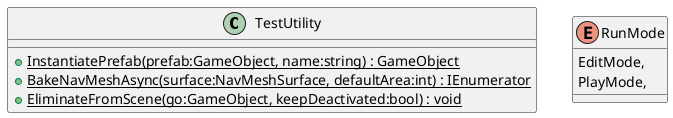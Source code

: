 @startuml
class TestUtility {
    + {static} InstantiatePrefab(prefab:GameObject, name:string) : GameObject
    + {static} BakeNavMeshAsync(surface:NavMeshSurface, defaultArea:int) : IEnumerator
    + {static} EliminateFromScene(go:GameObject, keepDeactivated:bool) : void
}
enum RunMode {
    EditMode,
    PlayMode,
}
@enduml
